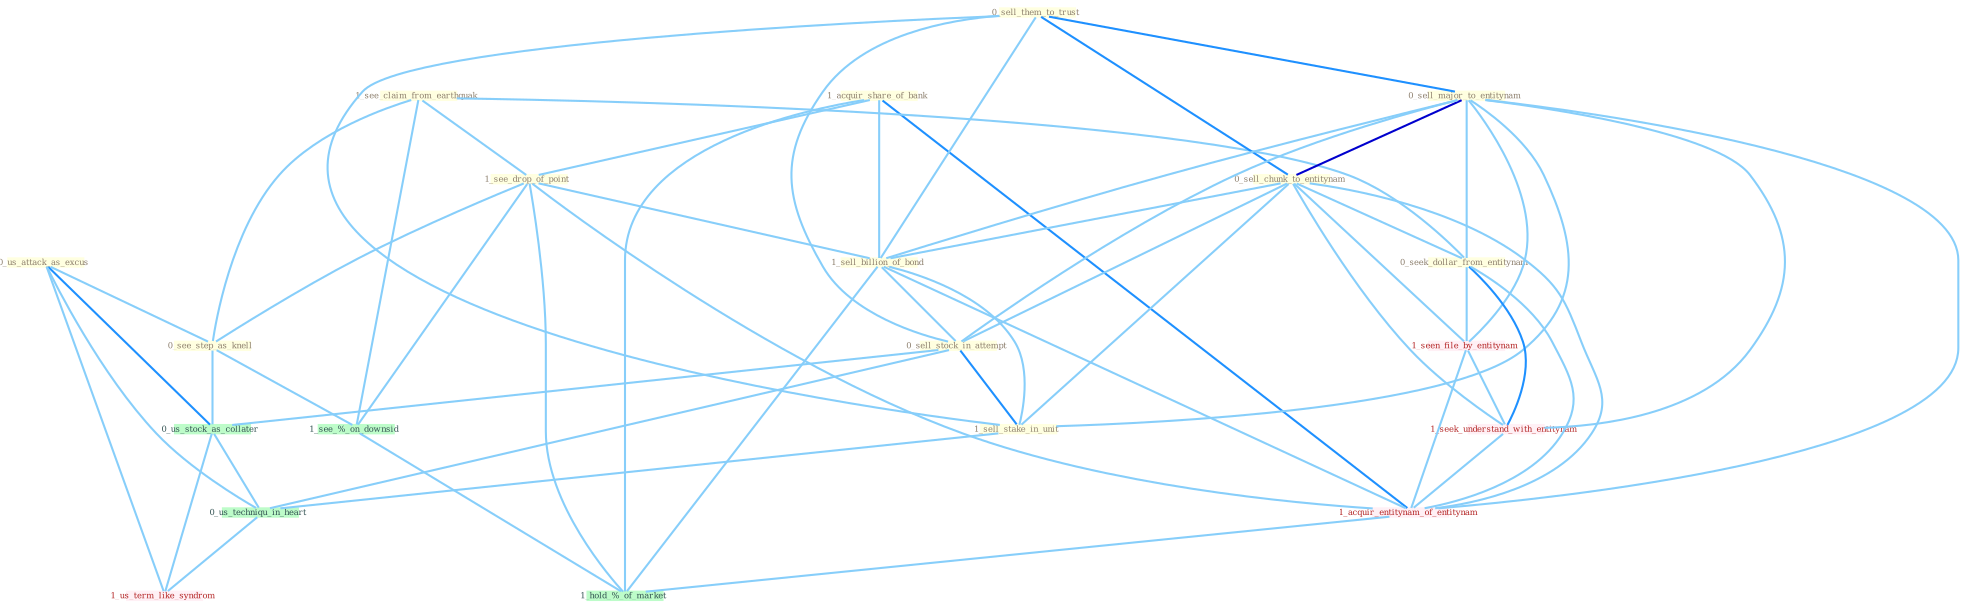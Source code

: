 Graph G{ 
    node
    [shape=polygon,style=filled,width=.5,height=.06,color="#BDFCC9",fixedsize=true,fontsize=4,
    fontcolor="#2f4f4f"];
    {node
    [color="#ffffe0", fontcolor="#8b7d6b"] "1_acquir_share_of_bank " "1_see_claim_from_earthquak " "0_sell_them_to_trust " "0_sell_major_to_entitynam " "0_sell_chunk_to_entitynam " "0_us_attack_as_excus " "0_seek_dollar_from_entitynam " "1_see_drop_of_point " "1_sell_billion_of_bond " "0_sell_stock_in_attempt " "0_see_step_as_knell " "1_sell_stake_in_unit "}
{node [color="#fff0f5", fontcolor="#b22222"] "1_seen_file_by_entitynam " "1_seek_understand_with_entitynam " "1_acquir_entitynam_of_entitynam " "1_us_term_like_syndrom "}
edge [color="#B0E2FF"];

	"1_acquir_share_of_bank " -- "1_see_drop_of_point " [w="1", color="#87cefa" ];
	"1_acquir_share_of_bank " -- "1_sell_billion_of_bond " [w="1", color="#87cefa" ];
	"1_acquir_share_of_bank " -- "1_acquir_entitynam_of_entitynam " [w="2", color="#1e90ff" , len=0.8];
	"1_acquir_share_of_bank " -- "1_hold_%_of_market " [w="1", color="#87cefa" ];
	"1_see_claim_from_earthquak " -- "0_seek_dollar_from_entitynam " [w="1", color="#87cefa" ];
	"1_see_claim_from_earthquak " -- "1_see_drop_of_point " [w="1", color="#87cefa" ];
	"1_see_claim_from_earthquak " -- "0_see_step_as_knell " [w="1", color="#87cefa" ];
	"1_see_claim_from_earthquak " -- "1_see_%_on_downsid " [w="1", color="#87cefa" ];
	"0_sell_them_to_trust " -- "0_sell_major_to_entitynam " [w="2", color="#1e90ff" , len=0.8];
	"0_sell_them_to_trust " -- "0_sell_chunk_to_entitynam " [w="2", color="#1e90ff" , len=0.8];
	"0_sell_them_to_trust " -- "1_sell_billion_of_bond " [w="1", color="#87cefa" ];
	"0_sell_them_to_trust " -- "0_sell_stock_in_attempt " [w="1", color="#87cefa" ];
	"0_sell_them_to_trust " -- "1_sell_stake_in_unit " [w="1", color="#87cefa" ];
	"0_sell_major_to_entitynam " -- "0_sell_chunk_to_entitynam " [w="3", color="#0000cd" , len=0.6];
	"0_sell_major_to_entitynam " -- "0_seek_dollar_from_entitynam " [w="1", color="#87cefa" ];
	"0_sell_major_to_entitynam " -- "1_sell_billion_of_bond " [w="1", color="#87cefa" ];
	"0_sell_major_to_entitynam " -- "0_sell_stock_in_attempt " [w="1", color="#87cefa" ];
	"0_sell_major_to_entitynam " -- "1_sell_stake_in_unit " [w="1", color="#87cefa" ];
	"0_sell_major_to_entitynam " -- "1_seen_file_by_entitynam " [w="1", color="#87cefa" ];
	"0_sell_major_to_entitynam " -- "1_seek_understand_with_entitynam " [w="1", color="#87cefa" ];
	"0_sell_major_to_entitynam " -- "1_acquir_entitynam_of_entitynam " [w="1", color="#87cefa" ];
	"0_sell_chunk_to_entitynam " -- "0_seek_dollar_from_entitynam " [w="1", color="#87cefa" ];
	"0_sell_chunk_to_entitynam " -- "1_sell_billion_of_bond " [w="1", color="#87cefa" ];
	"0_sell_chunk_to_entitynam " -- "0_sell_stock_in_attempt " [w="1", color="#87cefa" ];
	"0_sell_chunk_to_entitynam " -- "1_sell_stake_in_unit " [w="1", color="#87cefa" ];
	"0_sell_chunk_to_entitynam " -- "1_seen_file_by_entitynam " [w="1", color="#87cefa" ];
	"0_sell_chunk_to_entitynam " -- "1_seek_understand_with_entitynam " [w="1", color="#87cefa" ];
	"0_sell_chunk_to_entitynam " -- "1_acquir_entitynam_of_entitynam " [w="1", color="#87cefa" ];
	"0_us_attack_as_excus " -- "0_see_step_as_knell " [w="1", color="#87cefa" ];
	"0_us_attack_as_excus " -- "0_us_stock_as_collater " [w="2", color="#1e90ff" , len=0.8];
	"0_us_attack_as_excus " -- "0_us_techniqu_in_heart " [w="1", color="#87cefa" ];
	"0_us_attack_as_excus " -- "1_us_term_like_syndrom " [w="1", color="#87cefa" ];
	"0_seek_dollar_from_entitynam " -- "1_seen_file_by_entitynam " [w="1", color="#87cefa" ];
	"0_seek_dollar_from_entitynam " -- "1_seek_understand_with_entitynam " [w="2", color="#1e90ff" , len=0.8];
	"0_seek_dollar_from_entitynam " -- "1_acquir_entitynam_of_entitynam " [w="1", color="#87cefa" ];
	"1_see_drop_of_point " -- "1_sell_billion_of_bond " [w="1", color="#87cefa" ];
	"1_see_drop_of_point " -- "0_see_step_as_knell " [w="1", color="#87cefa" ];
	"1_see_drop_of_point " -- "1_acquir_entitynam_of_entitynam " [w="1", color="#87cefa" ];
	"1_see_drop_of_point " -- "1_see_%_on_downsid " [w="1", color="#87cefa" ];
	"1_see_drop_of_point " -- "1_hold_%_of_market " [w="1", color="#87cefa" ];
	"1_sell_billion_of_bond " -- "0_sell_stock_in_attempt " [w="1", color="#87cefa" ];
	"1_sell_billion_of_bond " -- "1_sell_stake_in_unit " [w="1", color="#87cefa" ];
	"1_sell_billion_of_bond " -- "1_acquir_entitynam_of_entitynam " [w="1", color="#87cefa" ];
	"1_sell_billion_of_bond " -- "1_hold_%_of_market " [w="1", color="#87cefa" ];
	"0_sell_stock_in_attempt " -- "1_sell_stake_in_unit " [w="2", color="#1e90ff" , len=0.8];
	"0_sell_stock_in_attempt " -- "0_us_stock_as_collater " [w="1", color="#87cefa" ];
	"0_sell_stock_in_attempt " -- "0_us_techniqu_in_heart " [w="1", color="#87cefa" ];
	"0_see_step_as_knell " -- "0_us_stock_as_collater " [w="1", color="#87cefa" ];
	"0_see_step_as_knell " -- "1_see_%_on_downsid " [w="1", color="#87cefa" ];
	"1_sell_stake_in_unit " -- "0_us_techniqu_in_heart " [w="1", color="#87cefa" ];
	"1_seen_file_by_entitynam " -- "1_seek_understand_with_entitynam " [w="1", color="#87cefa" ];
	"1_seen_file_by_entitynam " -- "1_acquir_entitynam_of_entitynam " [w="1", color="#87cefa" ];
	"0_us_stock_as_collater " -- "0_us_techniqu_in_heart " [w="1", color="#87cefa" ];
	"0_us_stock_as_collater " -- "1_us_term_like_syndrom " [w="1", color="#87cefa" ];
	"1_seek_understand_with_entitynam " -- "1_acquir_entitynam_of_entitynam " [w="1", color="#87cefa" ];
	"1_acquir_entitynam_of_entitynam " -- "1_hold_%_of_market " [w="1", color="#87cefa" ];
	"0_us_techniqu_in_heart " -- "1_us_term_like_syndrom " [w="1", color="#87cefa" ];
	"1_see_%_on_downsid " -- "1_hold_%_of_market " [w="1", color="#87cefa" ];
}